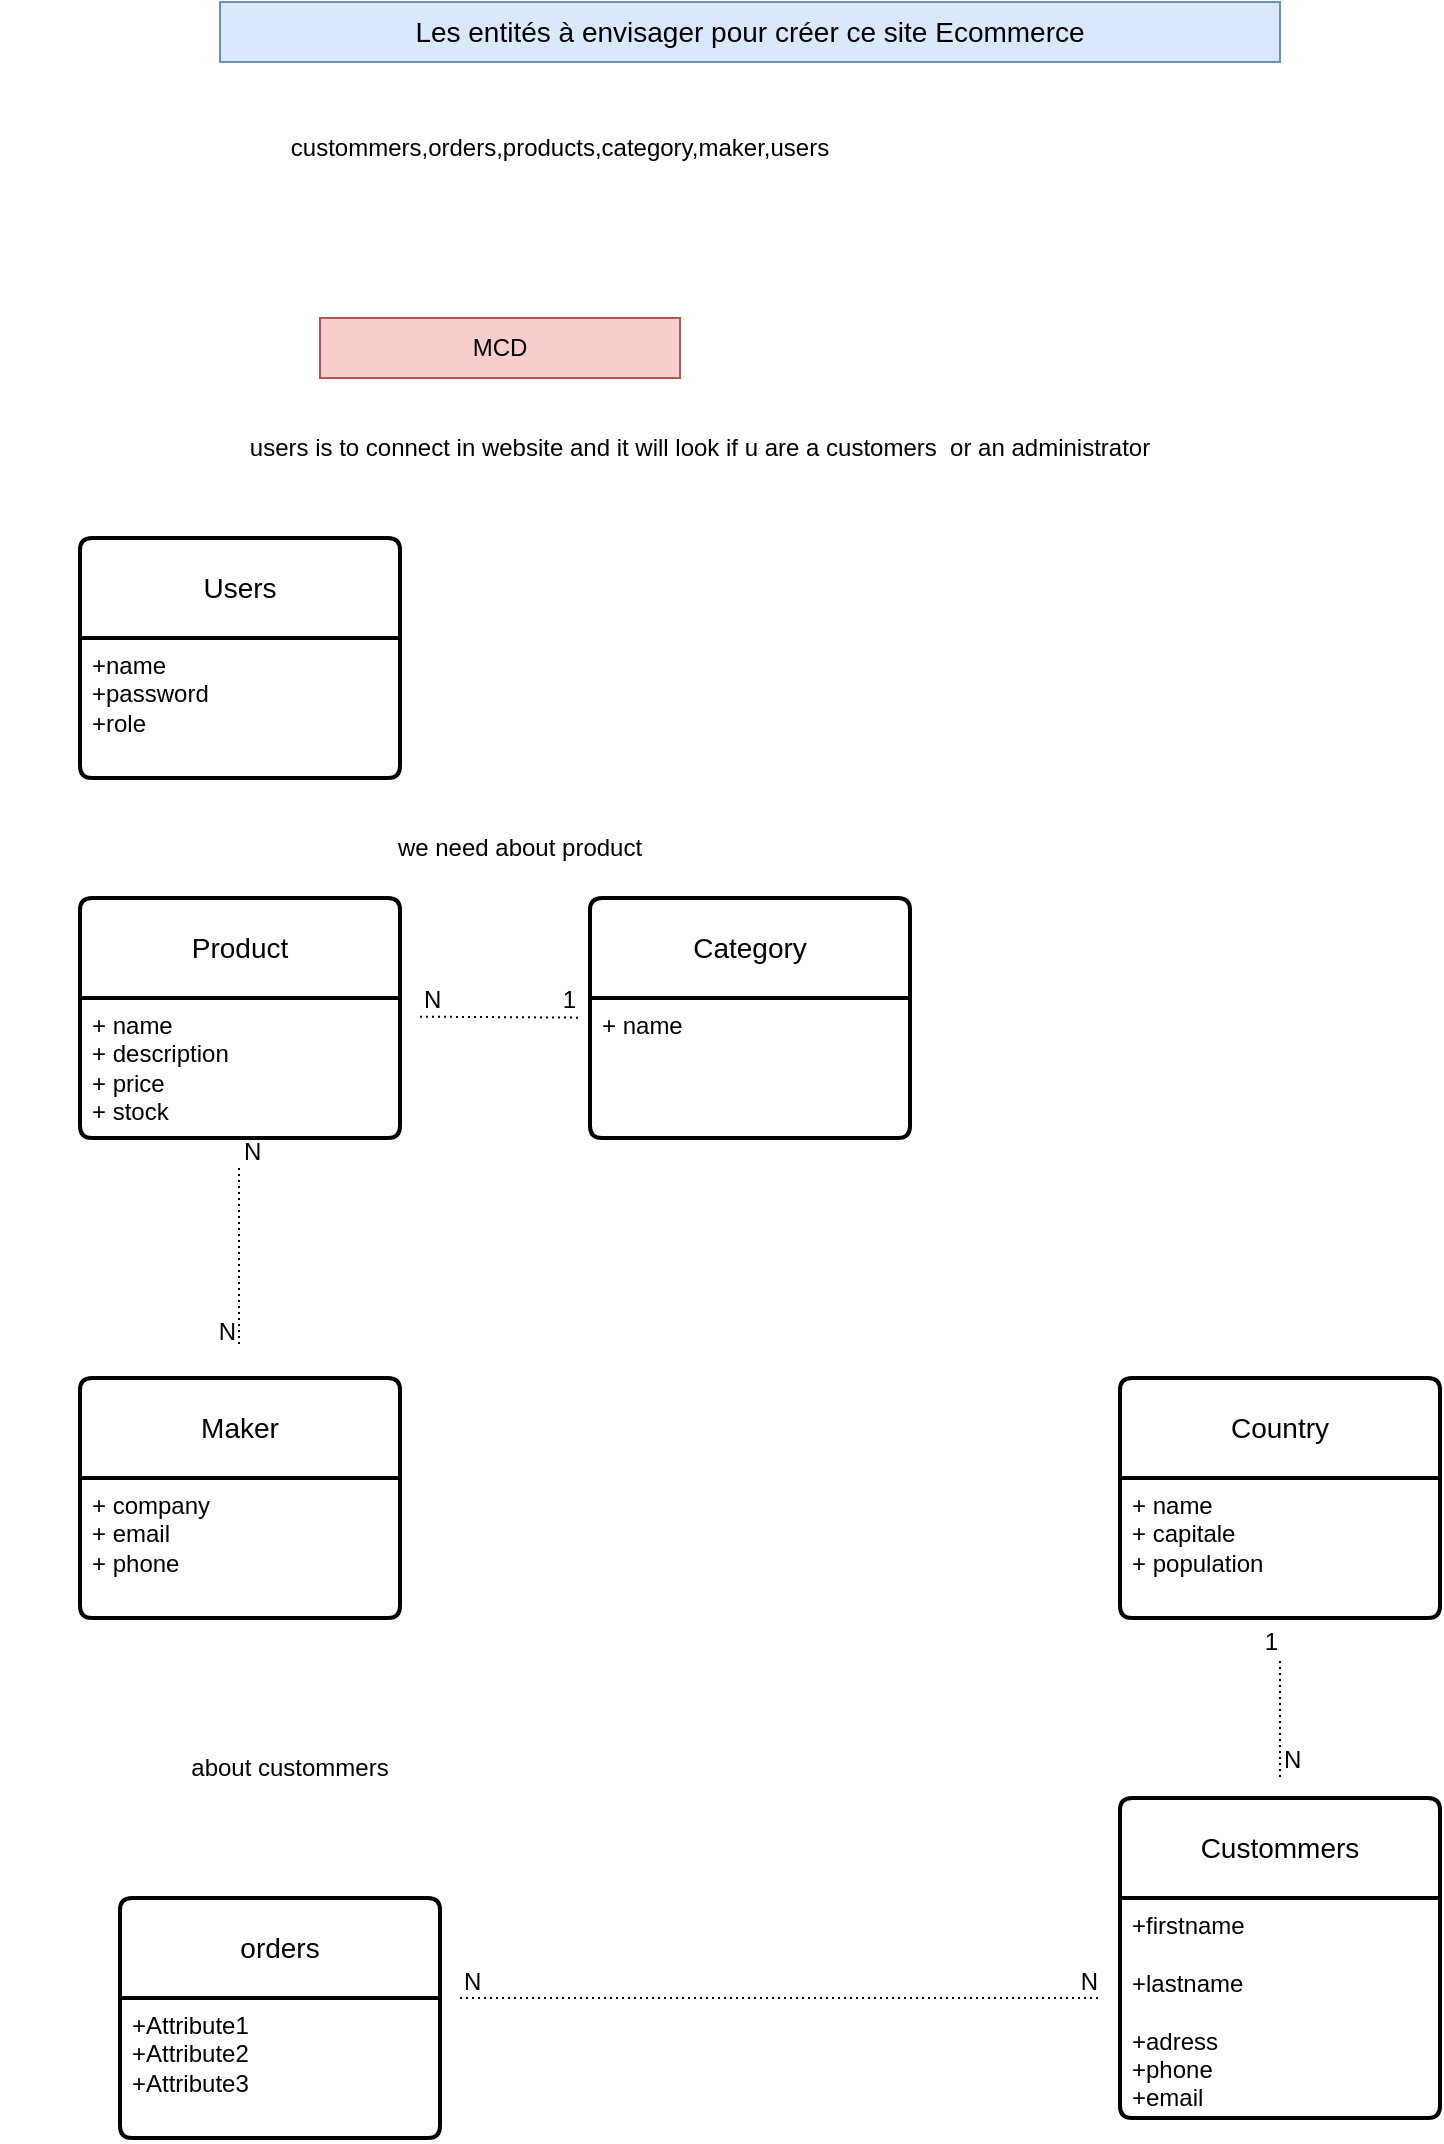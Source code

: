 <mxfile version="24.2.8" type="google">
  <diagram name="Page-1" id="NbzZcbqmwhPjZR7lT0jR">
    <mxGraphModel grid="1" page="1" gridSize="10" guides="1" tooltips="1" connect="1" arrows="1" fold="1" pageScale="1" pageWidth="827" pageHeight="1169" math="0" shadow="0">
      <root>
        <mxCell id="0" />
        <mxCell id="1" parent="0" />
        <mxCell id="_7Z15llkAl0vO2v-7L9U-1" value="&lt;font style=&quot;font-size: 14px;&quot;&gt;Les entités à envisager pour créer ce site Ecommerce&lt;/font&gt;" style="text;html=1;align=center;verticalAlign=middle;whiteSpace=wrap;rounded=0;fillColor=#dae8fc;strokeColor=#6c8ebf;" vertex="1" parent="1">
          <mxGeometry x="110" y="2" width="530" height="30" as="geometry" />
        </mxCell>
        <mxCell id="_7Z15llkAl0vO2v-7L9U-13" value="Product" style="swimlane;childLayout=stackLayout;horizontal=1;startSize=50;horizontalStack=0;rounded=1;fontSize=14;fontStyle=0;strokeWidth=2;resizeParent=0;resizeLast=1;shadow=0;dashed=0;align=center;arcSize=4;whiteSpace=wrap;html=1;" vertex="1" parent="1">
          <mxGeometry x="40" y="450" width="160" height="120" as="geometry" />
        </mxCell>
        <mxCell id="_7Z15llkAl0vO2v-7L9U-14" value="+ name&lt;br&gt;+ description&lt;div&gt;+ price&lt;div&gt;+ stock&lt;/div&gt;&lt;/div&gt;" style="align=left;strokeColor=none;fillColor=none;spacingLeft=4;fontSize=12;verticalAlign=top;resizable=0;rotatable=0;part=1;html=1;" vertex="1" parent="_7Z15llkAl0vO2v-7L9U-13">
          <mxGeometry y="50" width="160" height="70" as="geometry" />
        </mxCell>
        <mxCell id="_7Z15llkAl0vO2v-7L9U-15" value="Category" style="swimlane;childLayout=stackLayout;horizontal=1;startSize=50;horizontalStack=0;rounded=1;fontSize=14;fontStyle=0;strokeWidth=2;resizeParent=0;resizeLast=1;shadow=0;dashed=0;align=center;arcSize=4;whiteSpace=wrap;html=1;" vertex="1" parent="1">
          <mxGeometry x="295" y="450" width="160" height="120" as="geometry" />
        </mxCell>
        <mxCell id="_7Z15llkAl0vO2v-7L9U-16" value="+ name&lt;div&gt;&lt;br/&gt;&lt;/div&gt;" style="align=left;strokeColor=none;fillColor=none;spacingLeft=4;fontSize=12;verticalAlign=top;resizable=0;rotatable=0;part=1;html=1;" vertex="1" parent="_7Z15llkAl0vO2v-7L9U-15">
          <mxGeometry y="50" width="160" height="70" as="geometry" />
        </mxCell>
        <mxCell id="_7Z15llkAl0vO2v-7L9U-17" value="Maker" style="swimlane;childLayout=stackLayout;horizontal=1;startSize=50;horizontalStack=0;rounded=1;fontSize=14;fontStyle=0;strokeWidth=2;resizeParent=0;resizeLast=1;shadow=0;dashed=0;align=center;arcSize=4;whiteSpace=wrap;html=1;" vertex="1" parent="1">
          <mxGeometry x="40" y="690" width="160" height="120" as="geometry" />
        </mxCell>
        <mxCell id="_7Z15llkAl0vO2v-7L9U-18" value="+ company&lt;br&gt;+ email&lt;div&gt;&lt;span style=&quot;background-color: initial;&quot;&gt;+ phone&lt;/span&gt;&lt;/div&gt;" style="align=left;strokeColor=none;fillColor=none;spacingLeft=4;fontSize=12;verticalAlign=top;resizable=0;rotatable=0;part=1;html=1;" vertex="1" parent="_7Z15llkAl0vO2v-7L9U-17">
          <mxGeometry y="50" width="160" height="70" as="geometry" />
        </mxCell>
        <mxCell id="_7Z15llkAl0vO2v-7L9U-19" value="Country" style="swimlane;childLayout=stackLayout;horizontal=1;startSize=50;horizontalStack=0;rounded=1;fontSize=14;fontStyle=0;strokeWidth=2;resizeParent=0;resizeLast=1;shadow=0;dashed=0;align=center;arcSize=4;whiteSpace=wrap;html=1;" vertex="1" parent="1">
          <mxGeometry x="560" y="690" width="160" height="120" as="geometry" />
        </mxCell>
        <mxCell id="_7Z15llkAl0vO2v-7L9U-20" value="+ name&lt;br&gt;+ capitale&lt;br&gt;+ population" style="align=left;strokeColor=none;fillColor=none;spacingLeft=4;fontSize=12;verticalAlign=top;resizable=0;rotatable=0;part=1;html=1;" vertex="1" parent="_7Z15llkAl0vO2v-7L9U-19">
          <mxGeometry y="50" width="160" height="70" as="geometry" />
        </mxCell>
        <mxCell id="_7Z15llkAl0vO2v-7L9U-21" value="MCD" style="text;html=1;align=center;verticalAlign=middle;whiteSpace=wrap;rounded=0;fillColor=#f8cecc;strokeColor=#b85450;" vertex="1" parent="1">
          <mxGeometry x="160" y="160" width="180" height="30" as="geometry" />
        </mxCell>
        <mxCell id="_7Z15llkAl0vO2v-7L9U-22" value="" style="endArrow=none;html=1;rounded=0;dashed=1;dashPattern=1 2;" edge="1" parent="1">
          <mxGeometry relative="1" as="geometry">
            <mxPoint x="210" y="509.33" as="sourcePoint" />
            <mxPoint x="290" y="509.83" as="targetPoint" />
          </mxGeometry>
        </mxCell>
        <mxCell id="_7Z15llkAl0vO2v-7L9U-23" value="N" style="resizable=0;html=1;whiteSpace=wrap;align=left;verticalAlign=bottom;" connectable="0" vertex="1" parent="_7Z15llkAl0vO2v-7L9U-22">
          <mxGeometry x="-1" relative="1" as="geometry" />
        </mxCell>
        <mxCell id="_7Z15llkAl0vO2v-7L9U-24" value="1" style="resizable=0;html=1;whiteSpace=wrap;align=right;verticalAlign=bottom;" connectable="0" vertex="1" parent="_7Z15llkAl0vO2v-7L9U-22">
          <mxGeometry x="1" relative="1" as="geometry" />
        </mxCell>
        <mxCell id="_7Z15llkAl0vO2v-7L9U-25" value="" style="endArrow=none;html=1;rounded=0;dashed=1;dashPattern=1 2;" edge="1" parent="1">
          <mxGeometry relative="1" as="geometry">
            <mxPoint x="640" y="889.5" as="sourcePoint" />
            <mxPoint x="640" y="830" as="targetPoint" />
          </mxGeometry>
        </mxCell>
        <mxCell id="_7Z15llkAl0vO2v-7L9U-26" value="N" style="resizable=0;html=1;whiteSpace=wrap;align=left;verticalAlign=bottom;" connectable="0" vertex="1" parent="_7Z15llkAl0vO2v-7L9U-25">
          <mxGeometry x="-1" relative="1" as="geometry" />
        </mxCell>
        <mxCell id="_7Z15llkAl0vO2v-7L9U-27" value="1" style="resizable=0;html=1;whiteSpace=wrap;align=right;verticalAlign=bottom;" connectable="0" vertex="1" parent="_7Z15llkAl0vO2v-7L9U-25">
          <mxGeometry x="1" relative="1" as="geometry" />
        </mxCell>
        <mxCell id="_7Z15llkAl0vO2v-7L9U-28" value="" style="endArrow=none;html=1;rounded=0;dashed=1;dashPattern=1 2;" edge="1" parent="1">
          <mxGeometry relative="1" as="geometry">
            <mxPoint x="119.5" y="585" as="sourcePoint" />
            <mxPoint x="119.5" y="675" as="targetPoint" />
          </mxGeometry>
        </mxCell>
        <mxCell id="_7Z15llkAl0vO2v-7L9U-29" value="N" style="resizable=0;html=1;whiteSpace=wrap;align=left;verticalAlign=bottom;" connectable="0" vertex="1" parent="_7Z15llkAl0vO2v-7L9U-28">
          <mxGeometry x="-1" relative="1" as="geometry" />
        </mxCell>
        <mxCell id="_7Z15llkAl0vO2v-7L9U-30" value="N" style="resizable=0;html=1;whiteSpace=wrap;align=right;verticalAlign=bottom;" connectable="0" vertex="1" parent="_7Z15llkAl0vO2v-7L9U-28">
          <mxGeometry x="1" relative="1" as="geometry" />
        </mxCell>
        <mxCell id="qmp-qQZNeqrjJhzduI5c-1" value="custommers,orders,products,category,maker,users" style="text;html=1;align=center;verticalAlign=middle;whiteSpace=wrap;rounded=0;" vertex="1" parent="1">
          <mxGeometry x="50" y="60" width="460" height="30" as="geometry" />
        </mxCell>
        <mxCell id="qmp-qQZNeqrjJhzduI5c-3" value="Users" style="swimlane;childLayout=stackLayout;horizontal=1;startSize=50;horizontalStack=0;rounded=1;fontSize=14;fontStyle=0;strokeWidth=2;resizeParent=0;resizeLast=1;shadow=0;dashed=0;align=center;arcSize=4;whiteSpace=wrap;html=1;" vertex="1" parent="1">
          <mxGeometry x="40" y="270" width="160" height="120" as="geometry" />
        </mxCell>
        <mxCell id="qmp-qQZNeqrjJhzduI5c-4" value="+name&lt;br&gt;+password&lt;br&gt;+role" style="align=left;strokeColor=none;fillColor=none;spacingLeft=4;fontSize=12;verticalAlign=top;resizable=0;rotatable=0;part=1;html=1;" vertex="1" parent="qmp-qQZNeqrjJhzduI5c-3">
          <mxGeometry y="50" width="160" height="70" as="geometry" />
        </mxCell>
        <mxCell id="qmp-qQZNeqrjJhzduI5c-5" value="users is to connect in website and it will look if u are a customers&amp;nbsp; or an administrator" style="text;html=1;align=center;verticalAlign=middle;whiteSpace=wrap;rounded=0;" vertex="1" parent="1">
          <mxGeometry x="60" y="210" width="580" height="30" as="geometry" />
        </mxCell>
        <mxCell id="qmp-qQZNeqrjJhzduI5c-6" value="we need about product" style="text;html=1;align=center;verticalAlign=middle;whiteSpace=wrap;rounded=0;" vertex="1" parent="1">
          <mxGeometry x="70" y="410" width="380" height="30" as="geometry" />
        </mxCell>
        <mxCell id="qmp-qQZNeqrjJhzduI5c-7" value="about custommers" style="text;html=1;align=center;verticalAlign=middle;whiteSpace=wrap;rounded=0;" vertex="1" parent="1">
          <mxGeometry y="870" width="290" height="30" as="geometry" />
        </mxCell>
        <mxCell id="qmp-qQZNeqrjJhzduI5c-8" value="Custommers" style="swimlane;childLayout=stackLayout;horizontal=1;startSize=50;horizontalStack=0;rounded=1;fontSize=14;fontStyle=0;strokeWidth=2;resizeParent=0;resizeLast=1;shadow=0;dashed=0;align=center;arcSize=4;whiteSpace=wrap;html=1;" vertex="1" parent="1">
          <mxGeometry x="560" y="900" width="160" height="160" as="geometry" />
        </mxCell>
        <mxCell id="qmp-qQZNeqrjJhzduI5c-9" value="+firstname&lt;br&gt;&lt;br&gt;&lt;div&gt;+lastname&lt;br&gt;&lt;br&gt;&lt;div&gt;+adress&lt;div&gt;&lt;span style=&quot;background-color: initial;&quot;&gt;+phone&lt;/span&gt;&lt;/div&gt;&lt;div&gt;&lt;span style=&quot;background-color: initial;&quot;&gt;+email&lt;/span&gt;&lt;br&gt;&lt;/div&gt;&lt;div&gt;&lt;br&gt;&lt;/div&gt;&lt;/div&gt;&lt;/div&gt;" style="align=left;strokeColor=none;fillColor=none;spacingLeft=4;fontSize=12;verticalAlign=top;resizable=0;rotatable=0;part=1;html=1;" vertex="1" parent="qmp-qQZNeqrjJhzduI5c-8">
          <mxGeometry y="50" width="160" height="110" as="geometry" />
        </mxCell>
        <mxCell id="qmp-qQZNeqrjJhzduI5c-13" value="orders" style="swimlane;childLayout=stackLayout;horizontal=1;startSize=50;horizontalStack=0;rounded=1;fontSize=14;fontStyle=0;strokeWidth=2;resizeParent=0;resizeLast=1;shadow=0;dashed=0;align=center;arcSize=4;whiteSpace=wrap;html=1;" vertex="1" parent="1">
          <mxGeometry x="60" y="950" width="160" height="120" as="geometry" />
        </mxCell>
        <mxCell id="qmp-qQZNeqrjJhzduI5c-14" value="+Attribute1&#xa;+Attribute2&#xa;+Attribute3" style="align=left;strokeColor=none;fillColor=none;spacingLeft=4;fontSize=12;verticalAlign=top;resizable=0;rotatable=0;part=1;html=1;" vertex="1" parent="qmp-qQZNeqrjJhzduI5c-13">
          <mxGeometry y="50" width="160" height="70" as="geometry" />
        </mxCell>
        <mxCell id="qmp-qQZNeqrjJhzduI5c-18" value="" style="endArrow=none;html=1;rounded=0;dashed=1;dashPattern=1 2;" edge="1" parent="1">
          <mxGeometry relative="1" as="geometry">
            <mxPoint x="230" y="1000" as="sourcePoint" />
            <mxPoint x="550" y="1000" as="targetPoint" />
          </mxGeometry>
        </mxCell>
        <mxCell id="qmp-qQZNeqrjJhzduI5c-19" value="N" style="resizable=0;html=1;whiteSpace=wrap;align=left;verticalAlign=bottom;" connectable="0" vertex="1" parent="qmp-qQZNeqrjJhzduI5c-18">
          <mxGeometry x="-1" relative="1" as="geometry" />
        </mxCell>
        <mxCell id="qmp-qQZNeqrjJhzduI5c-20" value="N" style="resizable=0;html=1;whiteSpace=wrap;align=right;verticalAlign=bottom;" connectable="0" vertex="1" parent="qmp-qQZNeqrjJhzduI5c-18">
          <mxGeometry x="1" relative="1" as="geometry" />
        </mxCell>
      </root>
    </mxGraphModel>
  </diagram>
</mxfile>
